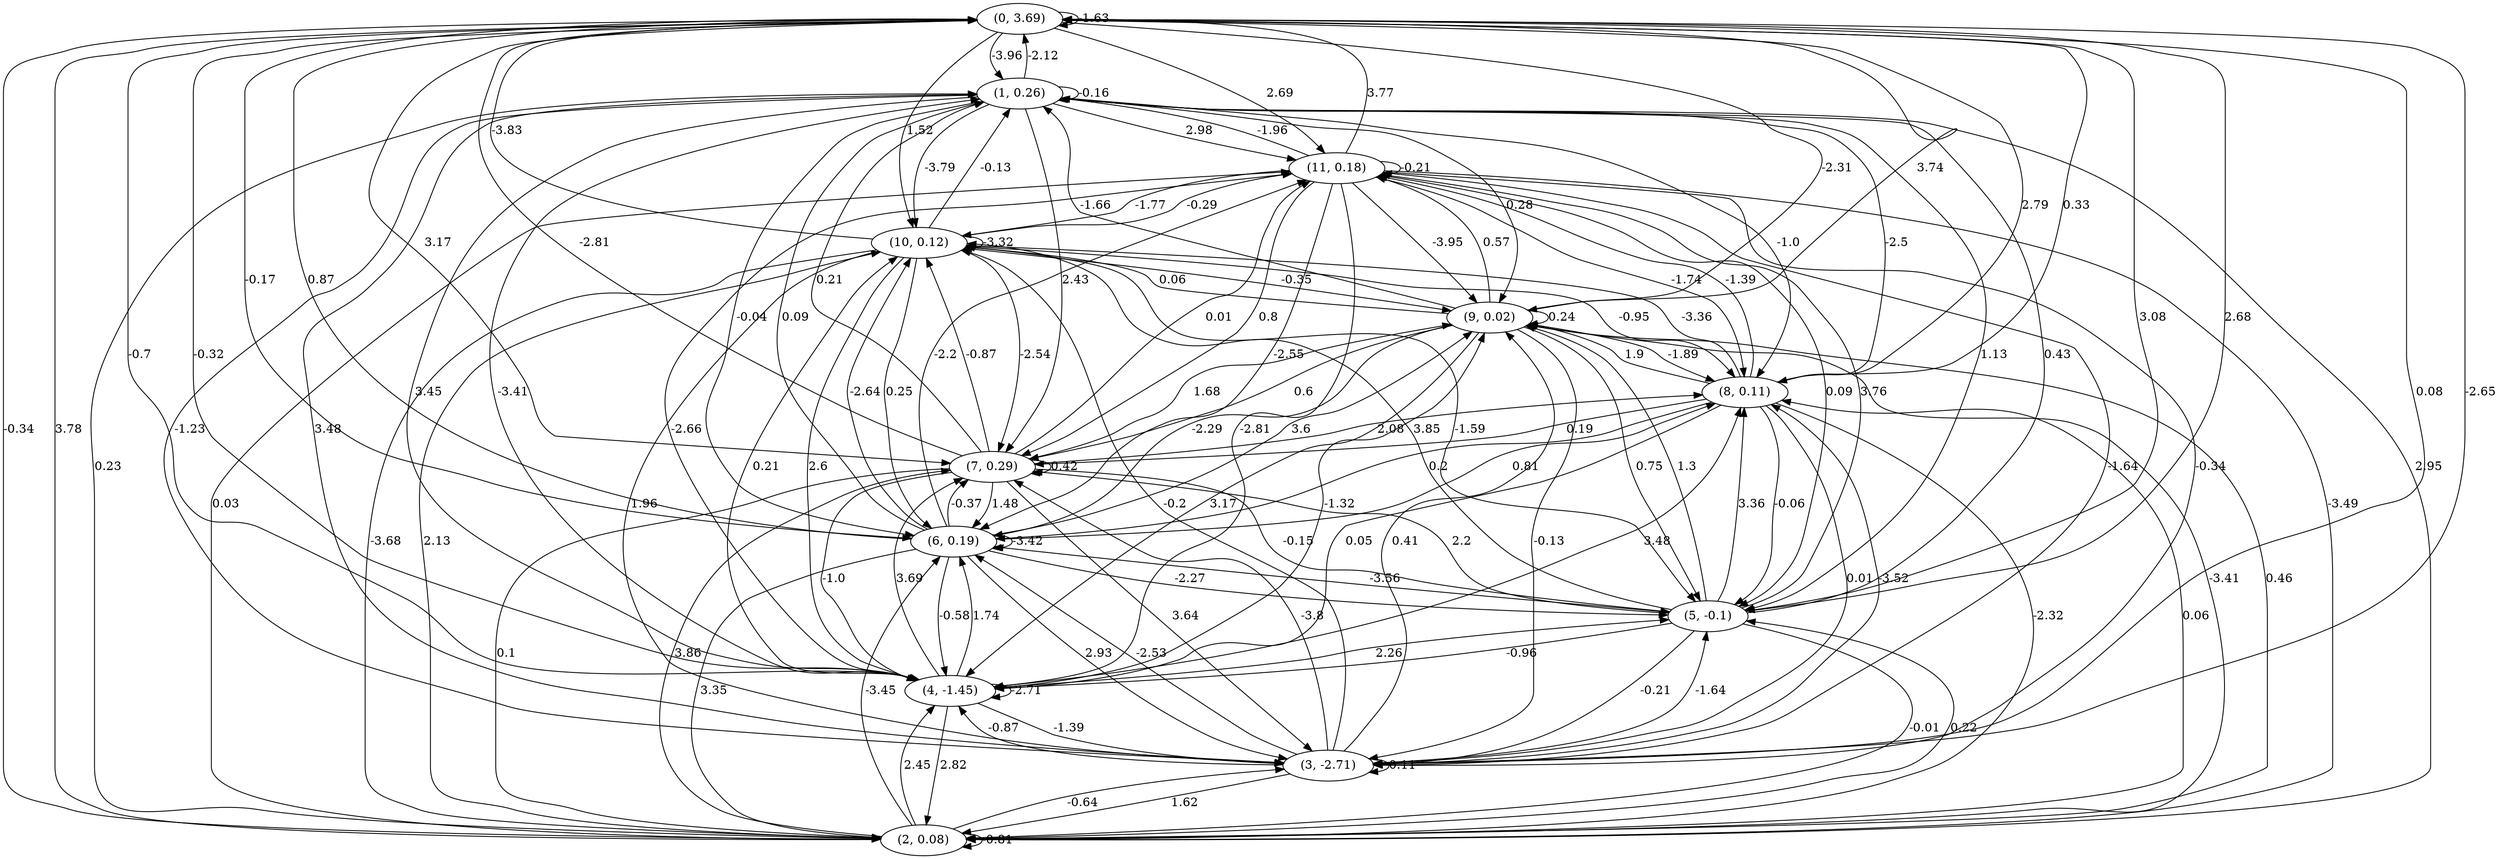 digraph {
    0 [ label = "(0, 3.69)" ]
    1 [ label = "(1, 0.26)" ]
    2 [ label = "(2, 0.08)" ]
    3 [ label = "(3, -2.71)" ]
    4 [ label = "(4, -1.45)" ]
    5 [ label = "(5, -0.1)" ]
    6 [ label = "(6, 0.19)" ]
    7 [ label = "(7, 0.29)" ]
    8 [ label = "(8, 0.11)" ]
    9 [ label = "(9, 0.02)" ]
    10 [ label = "(10, 0.12)" ]
    11 [ label = "(11, 0.18)" ]
    0 -> 0 [ label = "-1.63" ]
    1 -> 1 [ label = "-0.16" ]
    2 -> 2 [ label = "-0.81" ]
    3 -> 3 [ label = "0.11" ]
    4 -> 4 [ label = "-2.71" ]
    6 -> 6 [ label = "-3.42" ]
    7 -> 7 [ label = "0.42" ]
    9 -> 9 [ label = "0.24" ]
    10 -> 10 [ label = "-3.32" ]
    11 -> 11 [ label = "-0.21" ]
    1 -> 0 [ label = "-2.12" ]
    2 -> 0 [ label = "3.78" ]
    3 -> 0 [ label = "-2.65" ]
    4 -> 0 [ label = "-0.32" ]
    5 -> 0 [ label = "2.68" ]
    6 -> 0 [ label = "0.87" ]
    7 -> 0 [ label = "-2.81" ]
    8 -> 0 [ label = "0.33" ]
    9 -> 0 [ label = "3.74" ]
    10 -> 0 [ label = "-3.83" ]
    11 -> 0 [ label = "3.77" ]
    0 -> 1 [ label = "-3.96" ]
    2 -> 1 [ label = "0.23" ]
    3 -> 1 [ label = "3.48" ]
    4 -> 1 [ label = "-3.41" ]
    5 -> 1 [ label = "0.43" ]
    6 -> 1 [ label = "0.09" ]
    7 -> 1 [ label = "0.21" ]
    8 -> 1 [ label = "-2.5" ]
    9 -> 1 [ label = "-1.66" ]
    10 -> 1 [ label = "-0.13" ]
    11 -> 1 [ label = "-1.96" ]
    0 -> 2 [ label = "-0.34" ]
    1 -> 2 [ label = "2.95" ]
    3 -> 2 [ label = "1.62" ]
    4 -> 2 [ label = "2.82" ]
    5 -> 2 [ label = "-0.01" ]
    6 -> 2 [ label = "3.35" ]
    7 -> 2 [ label = "0.1" ]
    8 -> 2 [ label = "-2.32" ]
    9 -> 2 [ label = "-3.41" ]
    10 -> 2 [ label = "-3.68" ]
    11 -> 2 [ label = "-3.49" ]
    0 -> 3 [ label = "0.08" ]
    1 -> 3 [ label = "-1.23" ]
    2 -> 3 [ label = "-0.64" ]
    4 -> 3 [ label = "-1.39" ]
    5 -> 3 [ label = "-0.21" ]
    6 -> 3 [ label = "2.93" ]
    7 -> 3 [ label = "3.64" ]
    8 -> 3 [ label = "0.01" ]
    9 -> 3 [ label = "-0.13" ]
    10 -> 3 [ label = "1.96" ]
    11 -> 3 [ label = "-0.34" ]
    0 -> 4 [ label = "-0.7" ]
    1 -> 4 [ label = "3.45" ]
    2 -> 4 [ label = "2.45" ]
    3 -> 4 [ label = "-0.87" ]
    5 -> 4 [ label = "-0.96" ]
    6 -> 4 [ label = "-0.58" ]
    7 -> 4 [ label = "-1.0" ]
    8 -> 4 [ label = "0.05" ]
    9 -> 4 [ label = "3.17" ]
    10 -> 4 [ label = "2.6" ]
    11 -> 4 [ label = "-2.81" ]
    0 -> 5 [ label = "3.08" ]
    1 -> 5 [ label = "1.13" ]
    2 -> 5 [ label = "0.22" ]
    3 -> 5 [ label = "-1.64" ]
    4 -> 5 [ label = "2.26" ]
    6 -> 5 [ label = "-2.27" ]
    7 -> 5 [ label = "-0.15" ]
    8 -> 5 [ label = "-0.06" ]
    9 -> 5 [ label = "0.75" ]
    10 -> 5 [ label = "-1.59" ]
    11 -> 5 [ label = "0.09" ]
    0 -> 6 [ label = "-0.17" ]
    1 -> 6 [ label = "-0.04" ]
    2 -> 6 [ label = "-3.45" ]
    3 -> 6 [ label = "-2.53" ]
    4 -> 6 [ label = "1.74" ]
    5 -> 6 [ label = "-3.56" ]
    7 -> 6 [ label = "1.48" ]
    8 -> 6 [ label = "0.2" ]
    9 -> 6 [ label = "-2.29" ]
    10 -> 6 [ label = "0.25" ]
    11 -> 6 [ label = "-2.55" ]
    0 -> 7 [ label = "3.17" ]
    1 -> 7 [ label = "2.43" ]
    2 -> 7 [ label = "3.86" ]
    3 -> 7 [ label = "-3.8" ]
    4 -> 7 [ label = "3.69" ]
    5 -> 7 [ label = "2.2" ]
    6 -> 7 [ label = "-0.37" ]
    8 -> 7 [ label = "0.19" ]
    9 -> 7 [ label = "0.6" ]
    10 -> 7 [ label = "-2.54" ]
    11 -> 7 [ label = "0.8" ]
    0 -> 8 [ label = "2.79" ]
    1 -> 8 [ label = "-1.0" ]
    2 -> 8 [ label = "0.06" ]
    3 -> 8 [ label = "-3.52" ]
    4 -> 8 [ label = "3.48" ]
    5 -> 8 [ label = "3.36" ]
    6 -> 8 [ label = "0.81" ]
    7 -> 8 [ label = "2.08" ]
    9 -> 8 [ label = "-1.89" ]
    10 -> 8 [ label = "-0.95" ]
    11 -> 8 [ label = "-1.74" ]
    0 -> 9 [ label = "-2.31" ]
    1 -> 9 [ label = "0.28" ]
    2 -> 9 [ label = "0.46" ]
    3 -> 9 [ label = "0.41" ]
    4 -> 9 [ label = "-1.32" ]
    5 -> 9 [ label = "1.3" ]
    6 -> 9 [ label = "3.6" ]
    7 -> 9 [ label = "1.68" ]
    8 -> 9 [ label = "1.9" ]
    10 -> 9 [ label = "-0.35" ]
    11 -> 9 [ label = "-3.95" ]
    0 -> 10 [ label = "1.52" ]
    1 -> 10 [ label = "-3.79" ]
    2 -> 10 [ label = "2.13" ]
    3 -> 10 [ label = "-0.2" ]
    4 -> 10 [ label = "0.21" ]
    5 -> 10 [ label = "3.85" ]
    6 -> 10 [ label = "-2.64" ]
    7 -> 10 [ label = "-0.87" ]
    8 -> 10 [ label = "-3.36" ]
    9 -> 10 [ label = "0.06" ]
    11 -> 10 [ label = "-1.77" ]
    0 -> 11 [ label = "2.69" ]
    1 -> 11 [ label = "2.98" ]
    2 -> 11 [ label = "0.03" ]
    3 -> 11 [ label = "-1.64" ]
    4 -> 11 [ label = "-2.66" ]
    5 -> 11 [ label = "3.76" ]
    6 -> 11 [ label = "-2.2" ]
    7 -> 11 [ label = "0.01" ]
    8 -> 11 [ label = "-1.39" ]
    9 -> 11 [ label = "0.57" ]
    10 -> 11 [ label = "-0.29" ]
}

